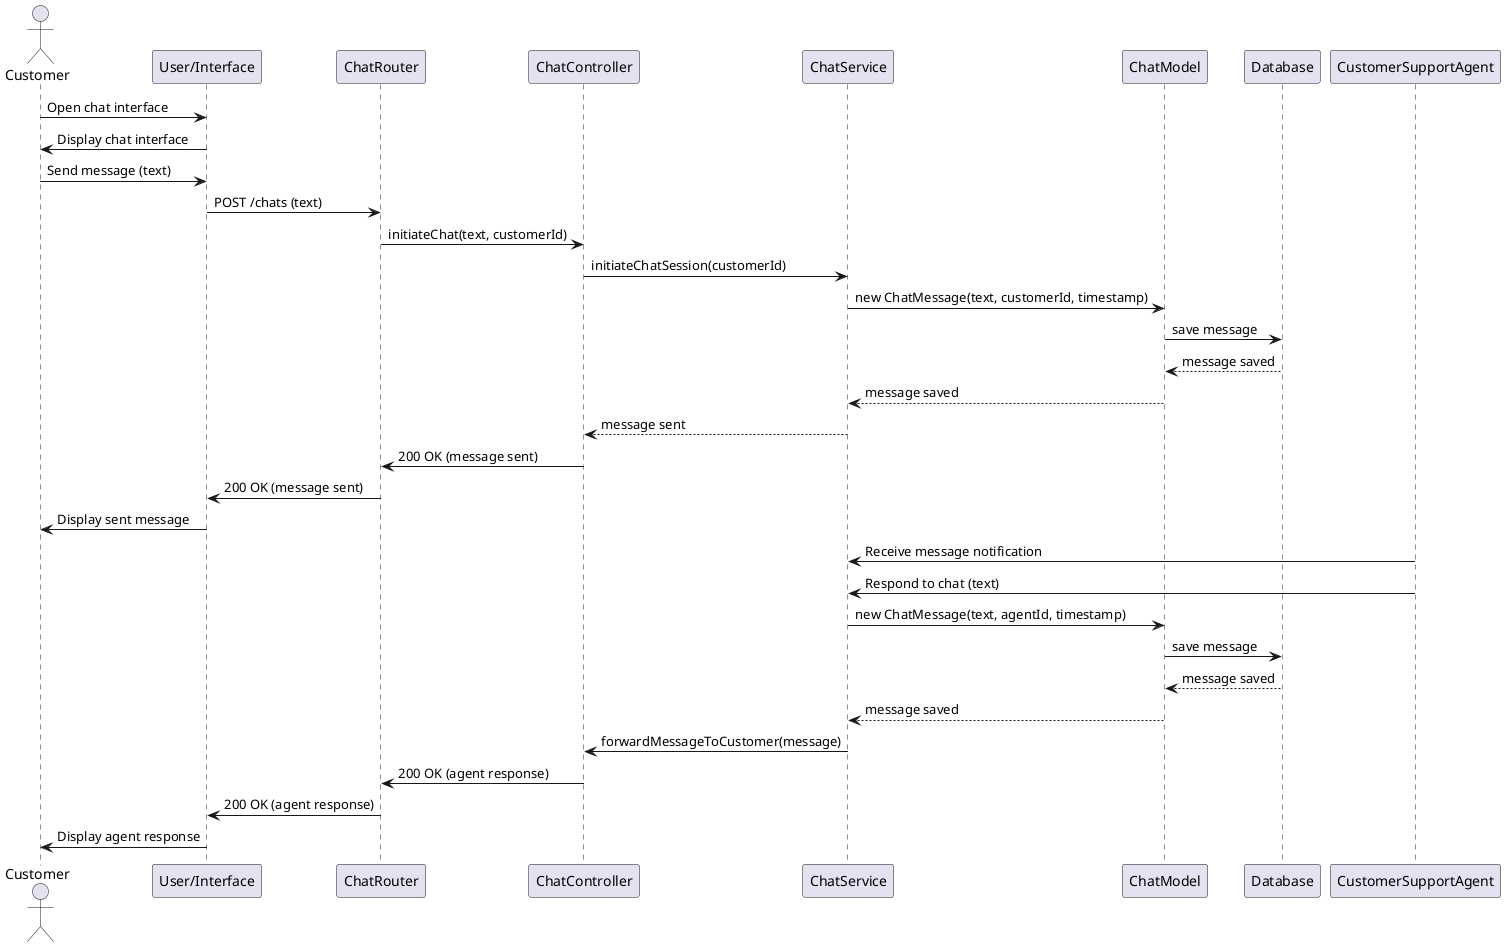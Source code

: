@startuml
actor Customer
participant "User/Interface" as UI
participant "ChatRouter" as Router
participant "ChatController" as Controller
participant "ChatService" as Service
participant "ChatModel" as ChatModel
participant "Database" as DB
participant "CustomerSupportAgent" as Agent

Customer -> UI: Open chat interface
UI -> Customer: Display chat interface

Customer -> UI: Send message (text)
UI -> Router: POST /chats (text)
Router -> Controller: initiateChat(text, customerId)
Controller -> Service: initiateChatSession(customerId)

Service -> ChatModel: new ChatMessage(text, customerId, timestamp)
ChatModel -> DB: save message
DB --> ChatModel: message saved
ChatModel --> Service: message saved
Service --> Controller: message sent

Controller -> Router: 200 OK (message sent)
Router -> UI: 200 OK (message sent)
UI -> Customer: Display sent message

Agent -> Service: Receive message notification
Agent -> Service: Respond to chat (text)

Service -> ChatModel: new ChatMessage(text, agentId, timestamp)
ChatModel -> DB: save message
DB --> ChatModel: message saved
ChatModel --> Service: message saved

Service -> Controller: forwardMessageToCustomer(message)
Controller -> Router: 200 OK (agent response)
Router -> UI: 200 OK (agent response)
UI -> Customer: Display agent response
@enduml
